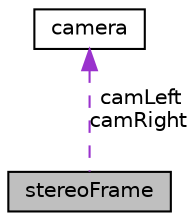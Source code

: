 digraph "stereoFrame"
{
  edge [fontname="Helvetica",fontsize="10",labelfontname="Helvetica",labelfontsize="10"];
  node [fontname="Helvetica",fontsize="10",shape=record];
  Node1 [label="stereoFrame",height=0.2,width=0.4,color="black", fillcolor="grey75", style="filled", fontcolor="black"];
  Node2 -> Node1 [dir="back",color="darkorchid3",fontsize="10",style="dashed",label=" camLeft\ncamRight" ,fontname="Helvetica"];
  Node2 [label="camera",height=0.2,width=0.4,color="black", fillcolor="white", style="filled",URL="$classcamera.html"];
}

